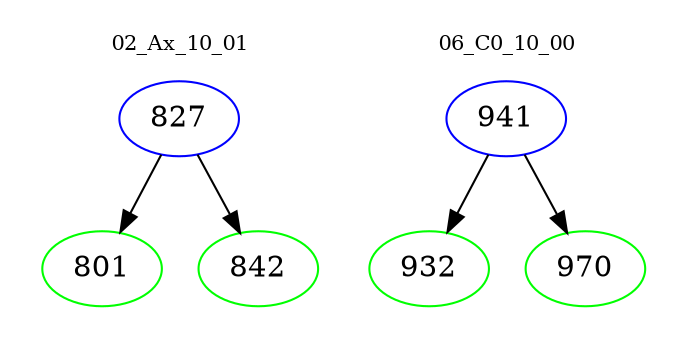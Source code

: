 digraph{
subgraph cluster_0 {
color = white
label = "02_Ax_10_01";
fontsize=10;
T0_827 [label="827", color="blue"]
T0_827 -> T0_801 [color="black"]
T0_801 [label="801", color="green"]
T0_827 -> T0_842 [color="black"]
T0_842 [label="842", color="green"]
}
subgraph cluster_1 {
color = white
label = "06_C0_10_00";
fontsize=10;
T1_941 [label="941", color="blue"]
T1_941 -> T1_932 [color="black"]
T1_932 [label="932", color="green"]
T1_941 -> T1_970 [color="black"]
T1_970 [label="970", color="green"]
}
}
